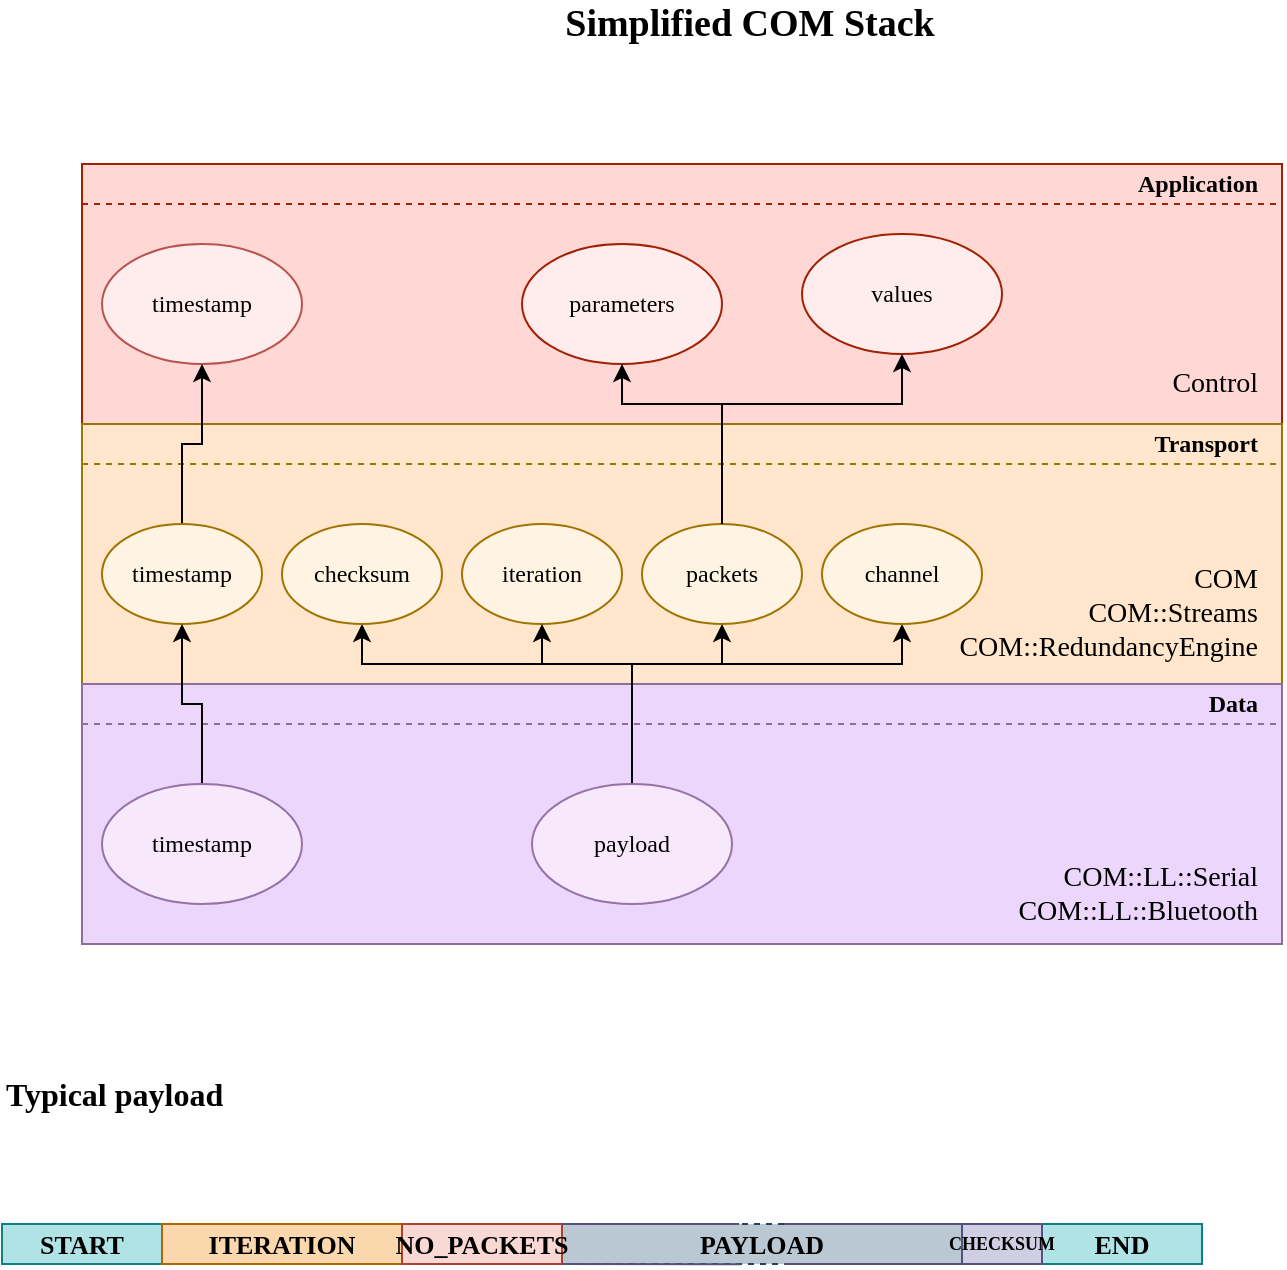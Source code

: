 <mxfile version="13.3.6" type="device"><diagram id="9EOOe-xVtgeUKb_HwiS9" name="Page-1"><mxGraphModel dx="1397" dy="900" grid="1" gridSize="10" guides="1" tooltips="1" connect="1" arrows="1" fold="1" page="1" pageScale="1" pageWidth="827" pageHeight="1169" math="0" shadow="0"><root><mxCell id="0"/><mxCell id="1" parent="0"/><mxCell id="sI33cNARqvff0G65aEMA-21" value="PAYLOAD" style="rounded=0;whiteSpace=wrap;html=1;strokeColor=#23445d;fillColor=#bac8d3;fontFamily=Consolas;fontSize=13;align=center;fontStyle=1;dashed=1;" parent="1" vertex="1"><mxGeometry x="320" y="650" width="200" height="20" as="geometry"/></mxCell><mxCell id="VDhJyJcpaOQBj6J8SeD1-39" value="" style="rounded=0;whiteSpace=wrap;html=1;fontFamily=Consolas;fontSize=14;align=right;fillColor=#FFD7D4;strokeColor=#A12102;" parent="1" vertex="1"><mxGeometry x="80" y="120" width="600" height="130" as="geometry"/></mxCell><mxCell id="VDhJyJcpaOQBj6J8SeD1-40" value="" style="endArrow=none;dashed=1;html=1;fontFamily=Consolas;fillColor=#f8cecc;strokeColor=#A12102;" parent="1" edge="1"><mxGeometry width="50" height="50" relative="1" as="geometry"><mxPoint x="80" y="120" as="sourcePoint"/><mxPoint x="680" y="120.0" as="targetPoint"/></mxGeometry></mxCell><mxCell id="VDhJyJcpaOQBj6J8SeD1-42" value="Application" style="text;html=1;strokeColor=none;fillColor=none;align=right;verticalAlign=middle;whiteSpace=wrap;rounded=0;fontFamily=Consolas;fontStyle=1" parent="1" vertex="1"><mxGeometry x="590" y="120" width="80" height="20" as="geometry"/></mxCell><mxCell id="VDhJyJcpaOQBj6J8SeD1-43" value="values" style="ellipse;whiteSpace=wrap;html=1;fontFamily=Consolas;strokeColor=#A12102;fillColor=#FFEDED;" parent="1" vertex="1"><mxGeometry x="440" y="155" width="100" height="60" as="geometry"/></mxCell><mxCell id="VDhJyJcpaOQBj6J8SeD1-44" value="timestamp" style="ellipse;whiteSpace=wrap;html=1;fontFamily=Consolas;strokeColor=#b85450;fillColor=#FFEDED;" parent="1" vertex="1"><mxGeometry x="90" y="160" width="100" height="60" as="geometry"/></mxCell><mxCell id="VDhJyJcpaOQBj6J8SeD1-45" value="Control" style="text;html=1;strokeColor=none;fillColor=none;align=right;verticalAlign=middle;whiteSpace=wrap;rounded=0;fontFamily=Consolas;fontSize=14;" parent="1" vertex="1"><mxGeometry x="590" y="220" width="80" height="20" as="geometry"/></mxCell><mxCell id="VDhJyJcpaOQBj6J8SeD1-46" value="" style="endArrow=none;dashed=1;html=1;fontFamily=Consolas;fillColor=#f8cecc;strokeColor=#A12102;" parent="1" edge="1"><mxGeometry width="50" height="50" relative="1" as="geometry"><mxPoint x="80" y="140" as="sourcePoint"/><mxPoint x="680" y="140.0" as="targetPoint"/></mxGeometry></mxCell><mxCell id="VDhJyJcpaOQBj6J8SeD1-47" value="parameters" style="ellipse;whiteSpace=wrap;html=1;fontFamily=Consolas;strokeColor=#A12102;fillColor=#FFEDED;" parent="1" vertex="1"><mxGeometry x="300" y="160" width="100" height="60" as="geometry"/></mxCell><mxCell id="VDhJyJcpaOQBj6J8SeD1-48" value="" style="rounded=0;whiteSpace=wrap;html=1;fontFamily=Consolas;fontSize=14;align=right;fillColor=#ffe6cc;strokeColor=#A17400;" parent="1" vertex="1"><mxGeometry x="80" y="250" width="600" height="130" as="geometry"/></mxCell><mxCell id="VDhJyJcpaOQBj6J8SeD1-49" value="" style="endArrow=none;dashed=1;html=1;fontFamily=Consolas;fillColor=#d5e8d4;strokeColor=#A17400;" parent="1" edge="1"><mxGeometry width="50" height="50" relative="1" as="geometry"><mxPoint x="80" y="250" as="sourcePoint"/><mxPoint x="680" y="250.0" as="targetPoint"/></mxGeometry></mxCell><mxCell id="VDhJyJcpaOQBj6J8SeD1-50" value="" style="endArrow=none;dashed=1;html=1;fontFamily=Consolas;fillColor=#d5e8d4;strokeColor=#A17400;" parent="1" edge="1"><mxGeometry width="50" height="50" relative="1" as="geometry"><mxPoint x="80" y="270" as="sourcePoint"/><mxPoint x="680" y="270.0" as="targetPoint"/></mxGeometry></mxCell><mxCell id="VDhJyJcpaOQBj6J8SeD1-51" value="Transport" style="text;html=1;strokeColor=none;fillColor=none;align=right;verticalAlign=middle;whiteSpace=wrap;rounded=0;fontFamily=Consolas;fontStyle=1" parent="1" vertex="1"><mxGeometry x="630" y="250" width="40" height="20" as="geometry"/></mxCell><mxCell id="VDhJyJcpaOQBj6J8SeD1-70" style="edgeStyle=orthogonalEdgeStyle;rounded=0;orthogonalLoop=1;jettySize=auto;html=1;exitX=0.5;exitY=0;exitDx=0;exitDy=0;entryX=0.5;entryY=1;entryDx=0;entryDy=0;strokeColor=#000000;fontFamily=Consolas;fontSize=14;" parent="1" source="VDhJyJcpaOQBj6J8SeD1-53" target="VDhJyJcpaOQBj6J8SeD1-44" edge="1"><mxGeometry relative="1" as="geometry"/></mxCell><mxCell id="VDhJyJcpaOQBj6J8SeD1-53" value="timestamp" style="ellipse;whiteSpace=wrap;html=1;fontFamily=Consolas;fillColor=#FFF3E3;strokeColor=#A17400;" parent="1" vertex="1"><mxGeometry x="90" y="300" width="80" height="50" as="geometry"/></mxCell><mxCell id="VDhJyJcpaOQBj6J8SeD1-54" value="COM&lt;br&gt;COM::Streams&lt;br&gt;COM::RedundancyEngine" style="text;html=1;strokeColor=none;fillColor=none;align=right;verticalAlign=middle;whiteSpace=wrap;rounded=0;fontFamily=Consolas;fontSize=14;" parent="1" vertex="1"><mxGeometry x="530" y="320" width="140" height="50" as="geometry"/></mxCell><mxCell id="VDhJyJcpaOQBj6J8SeD1-55" value="iteration" style="ellipse;whiteSpace=wrap;html=1;fontFamily=Consolas;fillColor=#FFF3E3;strokeColor=#A17400;" parent="1" vertex="1"><mxGeometry x="270" y="300" width="80" height="50" as="geometry"/></mxCell><mxCell id="VDhJyJcpaOQBj6J8SeD1-56" value="" style="rounded=0;whiteSpace=wrap;html=1;fontFamily=Consolas;fontSize=14;align=right;strokeColor=#8F6E9E;fillColor=#ECD6FC;" parent="1" vertex="1"><mxGeometry x="80" y="380" width="600" height="130" as="geometry"/></mxCell><mxCell id="sI33cNARqvff0G65aEMA-4" style="edgeStyle=orthogonalEdgeStyle;rounded=0;orthogonalLoop=1;jettySize=auto;html=1;exitX=0.5;exitY=0;exitDx=0;exitDy=0;entryX=0.5;entryY=1;entryDx=0;entryDy=0;" parent="1" source="VDhJyJcpaOQBj6J8SeD1-57" target="VDhJyJcpaOQBj6J8SeD1-55" edge="1"><mxGeometry relative="1" as="geometry"><Array as="points"><mxPoint x="355" y="370"/><mxPoint x="310" y="370"/></Array></mxGeometry></mxCell><mxCell id="sI33cNARqvff0G65aEMA-5" style="edgeStyle=orthogonalEdgeStyle;rounded=0;orthogonalLoop=1;jettySize=auto;html=1;exitX=0.5;exitY=0;exitDx=0;exitDy=0;entryX=0.5;entryY=1;entryDx=0;entryDy=0;" parent="1" source="VDhJyJcpaOQBj6J8SeD1-57" target="sI33cNARqvff0G65aEMA-1" edge="1"><mxGeometry relative="1" as="geometry"><Array as="points"><mxPoint x="355" y="370"/><mxPoint x="400" y="370"/></Array></mxGeometry></mxCell><mxCell id="sI33cNARqvff0G65aEMA-6" style="edgeStyle=orthogonalEdgeStyle;rounded=0;orthogonalLoop=1;jettySize=auto;html=1;exitX=0.5;exitY=0;exitDx=0;exitDy=0;entryX=0.5;entryY=1;entryDx=0;entryDy=0;" parent="1" source="VDhJyJcpaOQBj6J8SeD1-57" target="sI33cNARqvff0G65aEMA-2" edge="1"><mxGeometry relative="1" as="geometry"><Array as="points"><mxPoint x="355" y="370"/><mxPoint x="490" y="370"/></Array></mxGeometry></mxCell><mxCell id="sI33cNARqvff0G65aEMA-49" style="edgeStyle=orthogonalEdgeStyle;rounded=0;orthogonalLoop=1;jettySize=auto;html=1;exitX=0.5;exitY=0;exitDx=0;exitDy=0;entryX=0.5;entryY=1;entryDx=0;entryDy=0;fontFamily=Consolas;fontSize=9;" parent="1" source="VDhJyJcpaOQBj6J8SeD1-57" target="sI33cNARqvff0G65aEMA-48" edge="1"><mxGeometry relative="1" as="geometry"><Array as="points"><mxPoint x="355" y="370"/><mxPoint x="220" y="370"/></Array></mxGeometry></mxCell><mxCell id="VDhJyJcpaOQBj6J8SeD1-57" value="payload" style="ellipse;whiteSpace=wrap;html=1;fontFamily=Consolas;strokeColor=#9673a6;fillColor=#F7E8FC;" parent="1" vertex="1"><mxGeometry x="305" y="430" width="100" height="60" as="geometry"/></mxCell><mxCell id="VDhJyJcpaOQBj6J8SeD1-58" value="" style="endArrow=none;dashed=1;html=1;fontFamily=Consolas;fillColor=#dae8fc;strokeColor=#8F6E9E;" parent="1" edge="1"><mxGeometry width="50" height="50" relative="1" as="geometry"><mxPoint x="80" y="400" as="sourcePoint"/><mxPoint x="680" y="400.0" as="targetPoint"/></mxGeometry></mxCell><mxCell id="VDhJyJcpaOQBj6J8SeD1-60" value="" style="endArrow=none;dashed=1;html=1;fontFamily=Consolas;fillColor=#dae8fc;strokeColor=#8F6E9E;" parent="1" edge="1"><mxGeometry width="50" height="50" relative="1" as="geometry"><mxPoint x="80" y="380" as="sourcePoint"/><mxPoint x="680" y="380.0" as="targetPoint"/></mxGeometry></mxCell><mxCell id="VDhJyJcpaOQBj6J8SeD1-61" value="Data" style="text;html=1;strokeColor=none;fillColor=none;align=right;verticalAlign=middle;whiteSpace=wrap;rounded=0;fontFamily=Consolas;fontStyle=1" parent="1" vertex="1"><mxGeometry x="630" y="380" width="40" height="20" as="geometry"/></mxCell><mxCell id="VDhJyJcpaOQBj6J8SeD1-72" value="Simplified COM Stack" style="text;html=1;strokeColor=none;fillColor=none;align=center;verticalAlign=middle;whiteSpace=wrap;rounded=0;fontFamily=Consolas;fontSize=19;fontStyle=1" parent="1" vertex="1"><mxGeometry x="298" y="40" width="232" height="20" as="geometry"/></mxCell><mxCell id="sI33cNARqvff0G65aEMA-1" value="packets" style="ellipse;whiteSpace=wrap;html=1;fontFamily=Consolas;fillColor=#FFF3E3;strokeColor=#A17400;" parent="1" vertex="1"><mxGeometry x="360" y="300" width="80" height="50" as="geometry"/></mxCell><mxCell id="sI33cNARqvff0G65aEMA-7" style="edgeStyle=orthogonalEdgeStyle;rounded=0;orthogonalLoop=1;jettySize=auto;html=1;exitX=0.5;exitY=0;exitDx=0;exitDy=0;entryX=0.5;entryY=1;entryDx=0;entryDy=0;" parent="1" source="sI33cNARqvff0G65aEMA-1" target="VDhJyJcpaOQBj6J8SeD1-43" edge="1"><mxGeometry relative="1" as="geometry"><Array as="points"><mxPoint x="400" y="240"/><mxPoint x="490" y="240"/></Array></mxGeometry></mxCell><mxCell id="sI33cNARqvff0G65aEMA-11" style="edgeStyle=orthogonalEdgeStyle;rounded=0;orthogonalLoop=1;jettySize=auto;html=1;exitX=0.5;exitY=0;exitDx=0;exitDy=0;entryX=0.5;entryY=1;entryDx=0;entryDy=0;" parent="1" source="sI33cNARqvff0G65aEMA-1" target="VDhJyJcpaOQBj6J8SeD1-47" edge="1"><mxGeometry relative="1" as="geometry"><Array as="points"><mxPoint x="400" y="240"/><mxPoint x="350" y="240"/></Array></mxGeometry></mxCell><mxCell id="sI33cNARqvff0G65aEMA-2" value="channel" style="ellipse;whiteSpace=wrap;html=1;fontFamily=Consolas;fillColor=#FFF3E3;strokeColor=#A17400;" parent="1" vertex="1"><mxGeometry x="450" y="300" width="80" height="50" as="geometry"/></mxCell><mxCell id="sI33cNARqvff0G65aEMA-8" value="COM::LL::Serial&lt;br&gt;COM::LL::Bluetooth" style="text;html=1;strokeColor=none;fillColor=none;align=right;verticalAlign=middle;whiteSpace=wrap;rounded=0;fontFamily=Consolas;fontSize=14;" parent="1" vertex="1"><mxGeometry x="530" y="460" width="140" height="50" as="geometry"/></mxCell><mxCell id="sI33cNARqvff0G65aEMA-14" style="edgeStyle=orthogonalEdgeStyle;rounded=0;orthogonalLoop=1;jettySize=auto;html=1;exitX=0.5;exitY=0;exitDx=0;exitDy=0;entryX=0.5;entryY=1;entryDx=0;entryDy=0;strokeColor=#000000;" parent="1" source="sI33cNARqvff0G65aEMA-13" target="VDhJyJcpaOQBj6J8SeD1-53" edge="1"><mxGeometry relative="1" as="geometry"/></mxCell><mxCell id="sI33cNARqvff0G65aEMA-13" value="timestamp" style="ellipse;whiteSpace=wrap;html=1;fontFamily=Consolas;strokeColor=#9673a6;fillColor=#F7E8FC;" parent="1" vertex="1"><mxGeometry x="90" y="430" width="100" height="60" as="geometry"/></mxCell><mxCell id="sI33cNARqvff0G65aEMA-15" value="Typical payload" style="text;html=1;strokeColor=none;fillColor=none;align=left;verticalAlign=middle;whiteSpace=wrap;rounded=0;fontFamily=Consolas;fontStyle=1;fontSize=16;" parent="1" vertex="1"><mxGeometry x="40" y="575" width="150" height="20" as="geometry"/></mxCell><mxCell id="sI33cNARqvff0G65aEMA-17" value="START" style="rounded=0;whiteSpace=wrap;html=1;strokeColor=#0e8088;fillColor=#b0e3e6;fontFamily=Consolas;fontSize=13;align=center;fontStyle=1" parent="1" vertex="1"><mxGeometry x="40" y="650" width="80" height="20" as="geometry"/></mxCell><mxCell id="sI33cNARqvff0G65aEMA-18" value="END" style="rounded=0;whiteSpace=wrap;html=1;strokeColor=#0e8088;fillColor=#b0e3e6;fontFamily=Consolas;fontSize=13;align=center;fontStyle=1" parent="1" vertex="1"><mxGeometry x="560" y="650" width="80" height="20" as="geometry"/></mxCell><mxCell id="sI33cNARqvff0G65aEMA-19" value="ITERATION" style="rounded=0;whiteSpace=wrap;html=1;strokeColor=#b46504;fillColor=#fad7ac;fontFamily=Consolas;fontSize=13;align=center;fontStyle=1" parent="1" vertex="1"><mxGeometry x="120" y="650" width="120" height="20" as="geometry"/></mxCell><mxCell id="sI33cNARqvff0G65aEMA-20" value="NO_PACKETS" style="rounded=0;whiteSpace=wrap;html=1;strokeColor=#ae4132;fillColor=#fad9d5;fontFamily=Consolas;fontSize=13;align=center;fontStyle=1" parent="1" vertex="1"><mxGeometry x="240" y="650" width="80" height="20" as="geometry"/></mxCell><mxCell id="sI33cNARqvff0G65aEMA-24" value="" style="endArrow=none;html=1;fontFamily=Consolas;fontSize=13;strokeColor=#56517E;exitX=1;exitY=1;exitDx=0;exitDy=0;entryX=0.446;entryY=1.005;entryDx=0;entryDy=0;entryPerimeter=0;" parent="1" source="sI33cNARqvff0G65aEMA-20" target="sI33cNARqvff0G65aEMA-21" edge="1"><mxGeometry width="50" height="50" relative="1" as="geometry"><mxPoint x="340" y="710" as="sourcePoint"/><mxPoint x="490" y="680" as="targetPoint"/></mxGeometry></mxCell><mxCell id="sI33cNARqvff0G65aEMA-26" value="" style="endArrow=none;html=1;fontFamily=Consolas;fontSize=13;strokeColor=#56517E;exitX=0;exitY=0;exitDx=0;exitDy=0;entryX=0.555;entryY=-0.003;entryDx=0;entryDy=0;entryPerimeter=0;" parent="1" source="sI33cNARqvff0G65aEMA-32" target="sI33cNARqvff0G65aEMA-21" edge="1"><mxGeometry width="50" height="50" relative="1" as="geometry"><mxPoint x="320" y="650" as="sourcePoint"/><mxPoint x="540" y="680" as="targetPoint"/></mxGeometry></mxCell><mxCell id="sI33cNARqvff0G65aEMA-27" value="" style="endArrow=none;html=1;fontFamily=Consolas;fontSize=13;strokeColor=#56517E;exitX=0;exitY=1;exitDx=0;exitDy=0;entryX=0.555;entryY=0.999;entryDx=0;entryDy=0;entryPerimeter=0;" parent="1" source="sI33cNARqvff0G65aEMA-32" target="sI33cNARqvff0G65aEMA-21" edge="1"><mxGeometry width="50" height="50" relative="1" as="geometry"><mxPoint x="320" y="650" as="sourcePoint"/><mxPoint x="519" y="680" as="targetPoint"/></mxGeometry></mxCell><mxCell id="sI33cNARqvff0G65aEMA-28" value="" style="endArrow=none;html=1;fontFamily=Consolas;fontSize=13;strokeColor=#56517E;entryX=1;entryY=0;entryDx=0;entryDy=0;exitX=0.443;exitY=0.003;exitDx=0;exitDy=0;exitPerimeter=0;" parent="1" source="sI33cNARqvff0G65aEMA-21" target="sI33cNARqvff0G65aEMA-20" edge="1"><mxGeometry width="50" height="50" relative="1" as="geometry"><mxPoint x="490" y="640" as="sourcePoint"/><mxPoint x="540" y="680" as="targetPoint"/></mxGeometry></mxCell><mxCell id="sI33cNARqvff0G65aEMA-32" value="CHECKSUM" style="rounded=0;whiteSpace=wrap;html=1;strokeColor=#56517e;fillColor=#d0cee2;fontFamily=Consolas;fontSize=9;align=center;fontStyle=1" parent="1" vertex="1"><mxGeometry x="520" y="650" width="40" height="20" as="geometry"/></mxCell><mxCell id="sI33cNARqvff0G65aEMA-48" value="checksum" style="ellipse;whiteSpace=wrap;html=1;fontFamily=Consolas;fillColor=#FFF3E3;strokeColor=#A17400;" parent="1" vertex="1"><mxGeometry x="180" y="300" width="80" height="50" as="geometry"/></mxCell></root></mxGraphModel></diagram></mxfile>